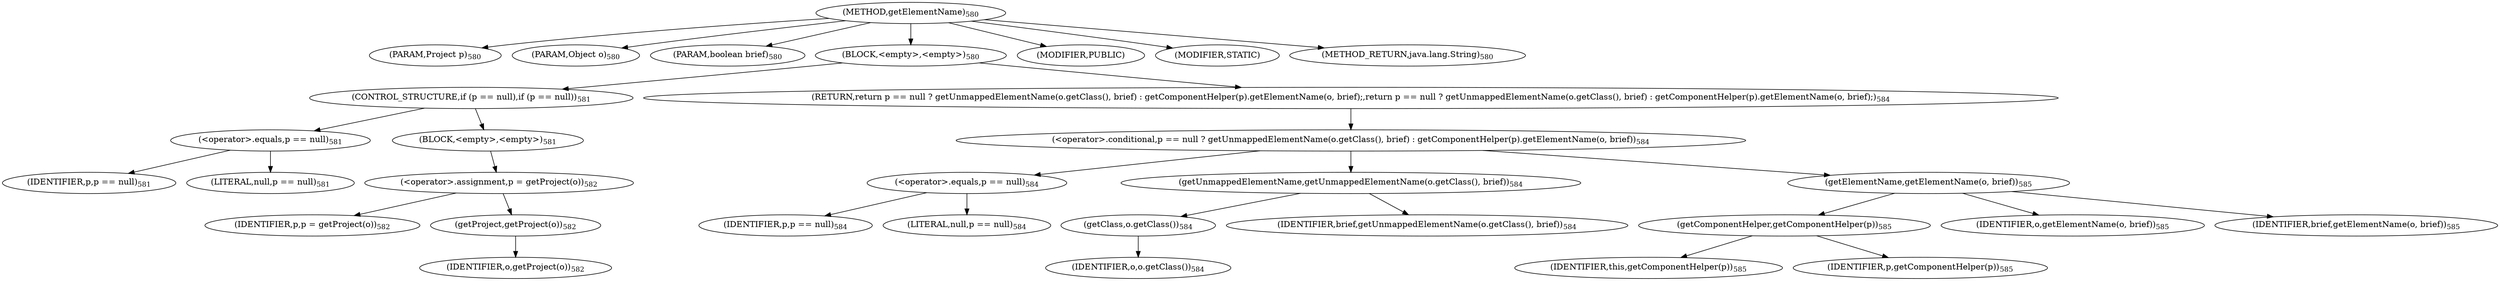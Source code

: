 digraph "getElementName" {  
"1107" [label = <(METHOD,getElementName)<SUB>580</SUB>> ]
"1108" [label = <(PARAM,Project p)<SUB>580</SUB>> ]
"1109" [label = <(PARAM,Object o)<SUB>580</SUB>> ]
"1110" [label = <(PARAM,boolean brief)<SUB>580</SUB>> ]
"1111" [label = <(BLOCK,&lt;empty&gt;,&lt;empty&gt;)<SUB>580</SUB>> ]
"1112" [label = <(CONTROL_STRUCTURE,if (p == null),if (p == null))<SUB>581</SUB>> ]
"1113" [label = <(&lt;operator&gt;.equals,p == null)<SUB>581</SUB>> ]
"1114" [label = <(IDENTIFIER,p,p == null)<SUB>581</SUB>> ]
"1115" [label = <(LITERAL,null,p == null)<SUB>581</SUB>> ]
"1116" [label = <(BLOCK,&lt;empty&gt;,&lt;empty&gt;)<SUB>581</SUB>> ]
"1117" [label = <(&lt;operator&gt;.assignment,p = getProject(o))<SUB>582</SUB>> ]
"1118" [label = <(IDENTIFIER,p,p = getProject(o))<SUB>582</SUB>> ]
"1119" [label = <(getProject,getProject(o))<SUB>582</SUB>> ]
"1120" [label = <(IDENTIFIER,o,getProject(o))<SUB>582</SUB>> ]
"1121" [label = <(RETURN,return p == null ? getUnmappedElementName(o.getClass(), brief) : getComponentHelper(p).getElementName(o, brief);,return p == null ? getUnmappedElementName(o.getClass(), brief) : getComponentHelper(p).getElementName(o, brief);)<SUB>584</SUB>> ]
"1122" [label = <(&lt;operator&gt;.conditional,p == null ? getUnmappedElementName(o.getClass(), brief) : getComponentHelper(p).getElementName(o, brief))<SUB>584</SUB>> ]
"1123" [label = <(&lt;operator&gt;.equals,p == null)<SUB>584</SUB>> ]
"1124" [label = <(IDENTIFIER,p,p == null)<SUB>584</SUB>> ]
"1125" [label = <(LITERAL,null,p == null)<SUB>584</SUB>> ]
"1126" [label = <(getUnmappedElementName,getUnmappedElementName(o.getClass(), brief))<SUB>584</SUB>> ]
"1127" [label = <(getClass,o.getClass())<SUB>584</SUB>> ]
"1128" [label = <(IDENTIFIER,o,o.getClass())<SUB>584</SUB>> ]
"1129" [label = <(IDENTIFIER,brief,getUnmappedElementName(o.getClass(), brief))<SUB>584</SUB>> ]
"1130" [label = <(getElementName,getElementName(o, brief))<SUB>585</SUB>> ]
"1131" [label = <(getComponentHelper,getComponentHelper(p))<SUB>585</SUB>> ]
"1132" [label = <(IDENTIFIER,this,getComponentHelper(p))<SUB>585</SUB>> ]
"1133" [label = <(IDENTIFIER,p,getComponentHelper(p))<SUB>585</SUB>> ]
"1134" [label = <(IDENTIFIER,o,getElementName(o, brief))<SUB>585</SUB>> ]
"1135" [label = <(IDENTIFIER,brief,getElementName(o, brief))<SUB>585</SUB>> ]
"1136" [label = <(MODIFIER,PUBLIC)> ]
"1137" [label = <(MODIFIER,STATIC)> ]
"1138" [label = <(METHOD_RETURN,java.lang.String)<SUB>580</SUB>> ]
  "1107" -> "1108" 
  "1107" -> "1109" 
  "1107" -> "1110" 
  "1107" -> "1111" 
  "1107" -> "1136" 
  "1107" -> "1137" 
  "1107" -> "1138" 
  "1111" -> "1112" 
  "1111" -> "1121" 
  "1112" -> "1113" 
  "1112" -> "1116" 
  "1113" -> "1114" 
  "1113" -> "1115" 
  "1116" -> "1117" 
  "1117" -> "1118" 
  "1117" -> "1119" 
  "1119" -> "1120" 
  "1121" -> "1122" 
  "1122" -> "1123" 
  "1122" -> "1126" 
  "1122" -> "1130" 
  "1123" -> "1124" 
  "1123" -> "1125" 
  "1126" -> "1127" 
  "1126" -> "1129" 
  "1127" -> "1128" 
  "1130" -> "1131" 
  "1130" -> "1134" 
  "1130" -> "1135" 
  "1131" -> "1132" 
  "1131" -> "1133" 
}

